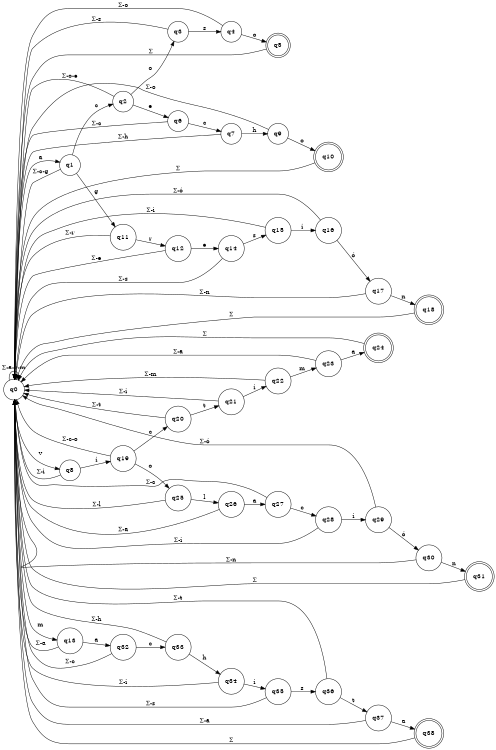 digraph AFD {
    rankdir=LR;
    size="8,5";

    // Estados
    node [shape = circle];
    q0; q1; q2; q3; q4; q6; q7; q8; q9;
    q11; q12; q13; q14; q15; q16; q17; q19;
    q20; q21; q22; q23; q25; q26; q27; q28;
    q29; q30; q32; q33; q34; q35; q36; q37;

    // Estados de aceptación
    node [shape = doublecircle];
    q5; q10; q18; q24; q31; q38;

    // Transiciones
    node [shape = circle];
    q0 -> q0 [label = "Σ-a-v-m"];
    q0 -> q1 [label = "a"];
    q0 -> q8 [label = "v"];
    q0 -> q13 [label = "m"];

    // "acoso" y "acecho"
    q1 -> q2 [label = "c"];
    q2 -> q3 [label = "o"];
    q3 -> q4 [label = "s"];
    q4 -> q5 [label = "o"];
    q2 -> q6 [label = "e"];
    q6 -> q7 [label = "c"];
    q7 -> q9 [label = "h"];
    q9 -> q10 [label = "o"];
    q1 -> q0 [label = "Σ-c-g"];
    q2 -> q0 [label = "Σ-o-e"];
    q3 -> q0 [label = "Σ-s"];
    q4 -> q0 [label = "Σ-o"];
    q5 -> q0 [label = "Σ"];
    q6 -> q0 [label = "Σ-c"];
    q7 -> q0 [label = "Σ-h"];
    q9 -> q0 [label = "Σ-o"];
    q10 -> q0 [label = "Σ"];

    // "agresión"
    q1 -> q11 [label = "g"];
    q11 -> q12 [label = "r"];
    q12 -> q14 [label = "e"];
    q14 -> q15 [label = "s"];
    q15 -> q16 [label = "i"];
    q16 -> q17 [label = "ó"];
    q17 -> q18 [label = "n"];
    q11 -> q0 [label = "Σ-r"];
    q12 -> q0 [label = "Σ-e"];
    q14 -> q0 [label = "Σ-s"];
    q15 -> q0 [label = "Σ-i"];
    q16 -> q0 [label = "Σ-ó"];
    q17 -> q0 [label = "Σ-n"];
    q18 -> q0 [label = "Σ"];

    // "víctima"
    q8 -> q19 [label = "i"];
    q19 -> q20 [label = "c"];
    q20 -> q21 [label = "t"];
    q21 -> q22 [label = "i"];
    q22 -> q23 [label = "m"];
    q23 -> q24 [label = "a"];
    q8 -> q0 [label = "Σ-i"];
    q19 -> q0 [label = "Σ-c-o"];
    q20 -> q0 [label = "Σ-t"];
    q21 -> q0 [label = "Σ-i"];
    q22 -> q0 [label = "Σ-m"];
    q23 -> q0 [label = "Σ-a"];
    q24 -> q0 [label = "Σ"];

    // "violación"
    q19 -> q25 [label = "o"];
    q25 -> q26 [label = "l"];
    q26 -> q27 [label = "a"];
    q27 -> q28 [label = "c"];
    q28 -> q29 [label = "i"];
    q29 -> q30 [label = "ó"];
    q30 -> q31 [label = "n"];
    q25 -> q0 [label = "Σ-l"];
    q26 -> q0 [label = "Σ-a"];
    q27 -> q0 [label = "Σ-c"];
    q28 -> q0 [label = "Σ-i"];
    q29 -> q0 [label = "Σ-ó"];
    q30 -> q0 [label = "Σ-n"];
    q31 -> q0 [label = "Σ"];

    // "machista"
    q13 -> q32 [label = "a"];
    q32 -> q33 [label = "c"];
    q33 -> q34 [label = "h"];
    q34 -> q35 [label = "i"];
    q35 -> q36 [label = "s"];
    q36 -> q37 [label = "t"];
    q37 -> q38 [label = "a"];
    q13 -> q0 [label = "Σ-a"];
    q32 -> q0 [label = "Σ-c"];
    q33 -> q0 [label = "Σ-h"];
    q34 -> q0 [label = "Σ-i"];
    q35 -> q0 [label = "Σ-s"];
    q36 -> q0 [label = "Σ-t"];
    q37 -> q0 [label = "Σ-a"];
    q38 -> q0 [label = "Σ"];
}